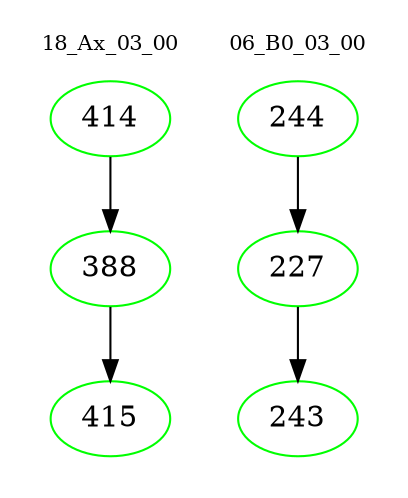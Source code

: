 digraph{
subgraph cluster_0 {
color = white
label = "18_Ax_03_00";
fontsize=10;
T0_414 [label="414", color="green"]
T0_414 -> T0_388 [color="black"]
T0_388 [label="388", color="green"]
T0_388 -> T0_415 [color="black"]
T0_415 [label="415", color="green"]
}
subgraph cluster_1 {
color = white
label = "06_B0_03_00";
fontsize=10;
T1_244 [label="244", color="green"]
T1_244 -> T1_227 [color="black"]
T1_227 [label="227", color="green"]
T1_227 -> T1_243 [color="black"]
T1_243 [label="243", color="green"]
}
}
